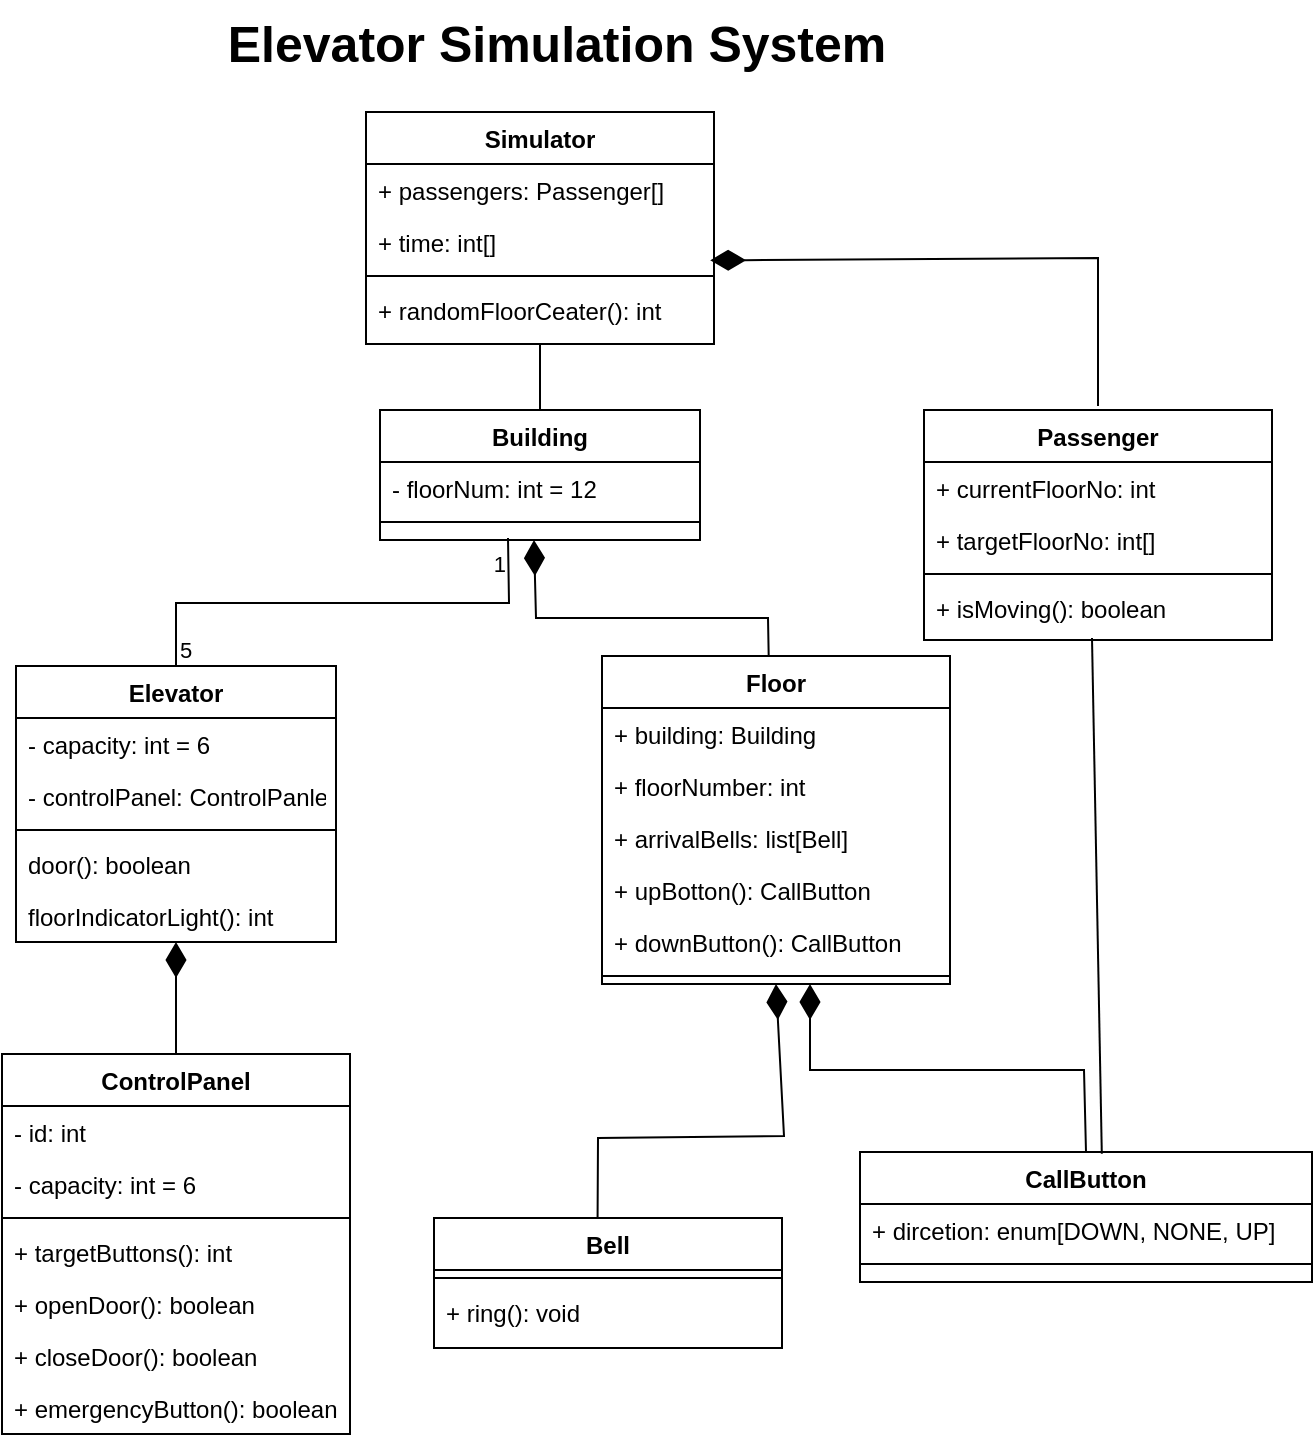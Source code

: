 <mxfile version="21.6.6" type="device">
  <diagram id="C5RBs43oDa-KdzZeNtuy" name="Page-1">
    <mxGraphModel dx="1509" dy="832" grid="0" gridSize="10" guides="1" tooltips="1" connect="1" arrows="1" fold="1" page="1" pageScale="1" pageWidth="1169" pageHeight="827" background="#ffffff" math="0" shadow="0">
      <root>
        <mxCell id="WIyWlLk6GJQsqaUBKTNV-0" />
        <mxCell id="WIyWlLk6GJQsqaUBKTNV-1" parent="WIyWlLk6GJQsqaUBKTNV-0" />
        <mxCell id="zkfFHV4jXpPFQw0GAbJ--0" value="Building" style="swimlane;fontStyle=1;align=center;verticalAlign=top;childLayout=stackLayout;horizontal=1;startSize=26;horizontalStack=0;resizeParent=1;resizeLast=0;collapsible=1;marginBottom=0;rounded=0;shadow=0;strokeWidth=1;" parent="WIyWlLk6GJQsqaUBKTNV-1" vertex="1">
          <mxGeometry x="334" y="256" width="160" height="65" as="geometry">
            <mxRectangle x="230" y="140" width="160" height="26" as="alternateBounds" />
          </mxGeometry>
        </mxCell>
        <mxCell id="zkfFHV4jXpPFQw0GAbJ--1" value="- floorNum: int = 12" style="text;align=left;verticalAlign=top;spacingLeft=4;spacingRight=4;overflow=hidden;rotatable=0;points=[[0,0.5],[1,0.5]];portConstraint=eastwest;" parent="zkfFHV4jXpPFQw0GAbJ--0" vertex="1">
          <mxGeometry y="26" width="160" height="26" as="geometry" />
        </mxCell>
        <mxCell id="zkfFHV4jXpPFQw0GAbJ--4" value="" style="line;html=1;strokeWidth=1;align=left;verticalAlign=middle;spacingTop=-1;spacingLeft=3;spacingRight=3;rotatable=0;labelPosition=right;points=[];portConstraint=eastwest;" parent="zkfFHV4jXpPFQw0GAbJ--0" vertex="1">
          <mxGeometry y="52" width="160" height="8" as="geometry" />
        </mxCell>
        <mxCell id="Em5BjecSM7SIT09PltgR-0" value="&lt;b&gt;&lt;font style=&quot;font-size: 25px;&quot;&gt;Elevator Simulation System&lt;/font&gt;&lt;/b&gt;" style="text;html=1;align=center;verticalAlign=middle;resizable=0;points=[];autosize=1;strokeColor=none;fillColor=none;" vertex="1" parent="WIyWlLk6GJQsqaUBKTNV-1">
          <mxGeometry x="248" y="51" width="347" height="42" as="geometry" />
        </mxCell>
        <mxCell id="Em5BjecSM7SIT09PltgR-1" value="Elevator" style="swimlane;fontStyle=1;align=center;verticalAlign=top;childLayout=stackLayout;horizontal=1;startSize=26;horizontalStack=0;resizeParent=1;resizeLast=0;collapsible=1;marginBottom=0;rounded=0;shadow=0;strokeWidth=1;" vertex="1" parent="WIyWlLk6GJQsqaUBKTNV-1">
          <mxGeometry x="152" y="384" width="160" height="138" as="geometry">
            <mxRectangle x="230" y="140" width="160" height="26" as="alternateBounds" />
          </mxGeometry>
        </mxCell>
        <mxCell id="Em5BjecSM7SIT09PltgR-2" value="- capacity: int = 6" style="text;align=left;verticalAlign=top;spacingLeft=4;spacingRight=4;overflow=hidden;rotatable=0;points=[[0,0.5],[1,0.5]];portConstraint=eastwest;" vertex="1" parent="Em5BjecSM7SIT09PltgR-1">
          <mxGeometry y="26" width="160" height="26" as="geometry" />
        </mxCell>
        <mxCell id="Em5BjecSM7SIT09PltgR-15" value="- controlPanel: ControlPanle" style="text;align=left;verticalAlign=top;spacingLeft=4;spacingRight=4;overflow=hidden;rotatable=0;points=[[0,0.5],[1,0.5]];portConstraint=eastwest;" vertex="1" parent="Em5BjecSM7SIT09PltgR-1">
          <mxGeometry y="52" width="160" height="26" as="geometry" />
        </mxCell>
        <mxCell id="Em5BjecSM7SIT09PltgR-5" value="" style="line;html=1;strokeWidth=1;align=left;verticalAlign=middle;spacingTop=-1;spacingLeft=3;spacingRight=3;rotatable=0;labelPosition=right;points=[];portConstraint=eastwest;" vertex="1" parent="Em5BjecSM7SIT09PltgR-1">
          <mxGeometry y="78" width="160" height="8" as="geometry" />
        </mxCell>
        <mxCell id="Em5BjecSM7SIT09PltgR-3" value="door(): boolean" style="text;align=left;verticalAlign=top;spacingLeft=4;spacingRight=4;overflow=hidden;rotatable=0;points=[[0,0.5],[1,0.5]];portConstraint=eastwest;rounded=0;shadow=0;html=0;" vertex="1" parent="Em5BjecSM7SIT09PltgR-1">
          <mxGeometry y="86" width="160" height="26" as="geometry" />
        </mxCell>
        <mxCell id="Em5BjecSM7SIT09PltgR-14" value="floorIndicatorLight(): int" style="text;align=left;verticalAlign=top;spacingLeft=4;spacingRight=4;overflow=hidden;rotatable=0;points=[[0,0.5],[1,0.5]];portConstraint=eastwest;rounded=0;shadow=0;html=0;" vertex="1" parent="Em5BjecSM7SIT09PltgR-1">
          <mxGeometry y="112" width="160" height="26" as="geometry" />
        </mxCell>
        <mxCell id="Em5BjecSM7SIT09PltgR-6" value="" style="endArrow=none;html=1;edgeStyle=orthogonalEdgeStyle;rounded=0;exitX=0.5;exitY=0;exitDx=0;exitDy=0;" edge="1" parent="WIyWlLk6GJQsqaUBKTNV-1" source="Em5BjecSM7SIT09PltgR-1">
          <mxGeometry relative="1" as="geometry">
            <mxPoint x="295" y="557" as="sourcePoint" />
            <mxPoint x="398" y="320" as="targetPoint" />
          </mxGeometry>
        </mxCell>
        <mxCell id="Em5BjecSM7SIT09PltgR-7" value="5" style="edgeLabel;resizable=0;html=1;align=left;verticalAlign=bottom;" connectable="0" vertex="1" parent="Em5BjecSM7SIT09PltgR-6">
          <mxGeometry x="-1" relative="1" as="geometry" />
        </mxCell>
        <mxCell id="Em5BjecSM7SIT09PltgR-8" value="1" style="edgeLabel;resizable=0;html=1;align=right;verticalAlign=bottom;" connectable="0" vertex="1" parent="Em5BjecSM7SIT09PltgR-6">
          <mxGeometry x="1" relative="1" as="geometry">
            <mxPoint x="-1" y="21" as="offset" />
          </mxGeometry>
        </mxCell>
        <mxCell id="Em5BjecSM7SIT09PltgR-9" value="ControlPanel" style="swimlane;fontStyle=1;align=center;verticalAlign=top;childLayout=stackLayout;horizontal=1;startSize=26;horizontalStack=0;resizeParent=1;resizeLast=0;collapsible=1;marginBottom=0;rounded=0;shadow=0;strokeWidth=1;" vertex="1" parent="WIyWlLk6GJQsqaUBKTNV-1">
          <mxGeometry x="145" y="578" width="174" height="190" as="geometry">
            <mxRectangle x="230" y="140" width="160" height="26" as="alternateBounds" />
          </mxGeometry>
        </mxCell>
        <mxCell id="Em5BjecSM7SIT09PltgR-13" value="- id: int" style="text;align=left;verticalAlign=top;spacingLeft=4;spacingRight=4;overflow=hidden;rotatable=0;points=[[0,0.5],[1,0.5]];portConstraint=eastwest;" vertex="1" parent="Em5BjecSM7SIT09PltgR-9">
          <mxGeometry y="26" width="174" height="26" as="geometry" />
        </mxCell>
        <mxCell id="Em5BjecSM7SIT09PltgR-10" value="- capacity: int = 6" style="text;align=left;verticalAlign=top;spacingLeft=4;spacingRight=4;overflow=hidden;rotatable=0;points=[[0,0.5],[1,0.5]];portConstraint=eastwest;" vertex="1" parent="Em5BjecSM7SIT09PltgR-9">
          <mxGeometry y="52" width="174" height="26" as="geometry" />
        </mxCell>
        <mxCell id="Em5BjecSM7SIT09PltgR-11" value="" style="line;html=1;strokeWidth=1;align=left;verticalAlign=middle;spacingTop=-1;spacingLeft=3;spacingRight=3;rotatable=0;labelPosition=right;points=[];portConstraint=eastwest;" vertex="1" parent="Em5BjecSM7SIT09PltgR-9">
          <mxGeometry y="78" width="174" height="8" as="geometry" />
        </mxCell>
        <mxCell id="Em5BjecSM7SIT09PltgR-12" value="+ targetButtons(): int" style="text;align=left;verticalAlign=top;spacingLeft=4;spacingRight=4;overflow=hidden;rotatable=0;points=[[0,0.5],[1,0.5]];portConstraint=eastwest;rounded=0;shadow=0;html=0;" vertex="1" parent="Em5BjecSM7SIT09PltgR-9">
          <mxGeometry y="86" width="174" height="26" as="geometry" />
        </mxCell>
        <mxCell id="Em5BjecSM7SIT09PltgR-17" value="+ openDoor(): boolean" style="text;align=left;verticalAlign=top;spacingLeft=4;spacingRight=4;overflow=hidden;rotatable=0;points=[[0,0.5],[1,0.5]];portConstraint=eastwest;rounded=0;shadow=0;html=0;" vertex="1" parent="Em5BjecSM7SIT09PltgR-9">
          <mxGeometry y="112" width="174" height="26" as="geometry" />
        </mxCell>
        <mxCell id="Em5BjecSM7SIT09PltgR-18" value="+ closeDoor(): boolean" style="text;align=left;verticalAlign=top;spacingLeft=4;spacingRight=4;overflow=hidden;rotatable=0;points=[[0,0.5],[1,0.5]];portConstraint=eastwest;rounded=0;shadow=0;html=0;" vertex="1" parent="Em5BjecSM7SIT09PltgR-9">
          <mxGeometry y="138" width="174" height="26" as="geometry" />
        </mxCell>
        <mxCell id="Em5BjecSM7SIT09PltgR-16" value="+ emergencyButton(): boolean" style="text;align=left;verticalAlign=top;spacingLeft=4;spacingRight=4;overflow=hidden;rotatable=0;points=[[0,0.5],[1,0.5]];portConstraint=eastwest;rounded=0;shadow=0;html=0;" vertex="1" parent="Em5BjecSM7SIT09PltgR-9">
          <mxGeometry y="164" width="174" height="26" as="geometry" />
        </mxCell>
        <mxCell id="Em5BjecSM7SIT09PltgR-19" value="" style="endArrow=diamondThin;endFill=1;endSize=15;html=1;rounded=0;entryX=0.5;entryY=1;entryDx=0;entryDy=0;exitX=0.5;exitY=0;exitDx=0;exitDy=0;" edge="1" parent="WIyWlLk6GJQsqaUBKTNV-1" source="Em5BjecSM7SIT09PltgR-9" target="Em5BjecSM7SIT09PltgR-1">
          <mxGeometry width="160" relative="1" as="geometry">
            <mxPoint x="232" y="641" as="sourcePoint" />
            <mxPoint x="331" y="689" as="targetPoint" />
          </mxGeometry>
        </mxCell>
        <mxCell id="Em5BjecSM7SIT09PltgR-20" value="Floor" style="swimlane;fontStyle=1;align=center;verticalAlign=top;childLayout=stackLayout;horizontal=1;startSize=26;horizontalStack=0;resizeParent=1;resizeLast=0;collapsible=1;marginBottom=0;rounded=0;shadow=0;strokeWidth=1;" vertex="1" parent="WIyWlLk6GJQsqaUBKTNV-1">
          <mxGeometry x="445" y="379" width="174" height="164" as="geometry">
            <mxRectangle x="230" y="140" width="160" height="26" as="alternateBounds" />
          </mxGeometry>
        </mxCell>
        <mxCell id="Em5BjecSM7SIT09PltgR-56" value="+ building: Building" style="text;align=left;verticalAlign=top;spacingLeft=4;spacingRight=4;overflow=hidden;rotatable=0;points=[[0,0.5],[1,0.5]];portConstraint=eastwest;" vertex="1" parent="Em5BjecSM7SIT09PltgR-20">
          <mxGeometry y="26" width="174" height="26" as="geometry" />
        </mxCell>
        <mxCell id="Em5BjecSM7SIT09PltgR-21" value="+ floorNumber: int" style="text;align=left;verticalAlign=top;spacingLeft=4;spacingRight=4;overflow=hidden;rotatable=0;points=[[0,0.5],[1,0.5]];portConstraint=eastwest;" vertex="1" parent="Em5BjecSM7SIT09PltgR-20">
          <mxGeometry y="52" width="174" height="26" as="geometry" />
        </mxCell>
        <mxCell id="Em5BjecSM7SIT09PltgR-22" value="+ arrivalBells: list[Bell]" style="text;align=left;verticalAlign=top;spacingLeft=4;spacingRight=4;overflow=hidden;rotatable=0;points=[[0,0.5],[1,0.5]];portConstraint=eastwest;" vertex="1" parent="Em5BjecSM7SIT09PltgR-20">
          <mxGeometry y="78" width="174" height="26" as="geometry" />
        </mxCell>
        <mxCell id="Em5BjecSM7SIT09PltgR-25" value="+ upBotton(): CallButton" style="text;align=left;verticalAlign=top;spacingLeft=4;spacingRight=4;overflow=hidden;rotatable=0;points=[[0,0.5],[1,0.5]];portConstraint=eastwest;rounded=0;shadow=0;html=0;" vertex="1" parent="Em5BjecSM7SIT09PltgR-20">
          <mxGeometry y="104" width="174" height="26" as="geometry" />
        </mxCell>
        <mxCell id="Em5BjecSM7SIT09PltgR-27" value="+ downButton(): CallButton" style="text;align=left;verticalAlign=top;spacingLeft=4;spacingRight=4;overflow=hidden;rotatable=0;points=[[0,0.5],[1,0.5]];portConstraint=eastwest;rounded=0;shadow=0;html=0;" vertex="1" parent="Em5BjecSM7SIT09PltgR-20">
          <mxGeometry y="130" width="174" height="26" as="geometry" />
        </mxCell>
        <mxCell id="Em5BjecSM7SIT09PltgR-23" value="" style="line;html=1;strokeWidth=1;align=left;verticalAlign=middle;spacingTop=-1;spacingLeft=3;spacingRight=3;rotatable=0;labelPosition=right;points=[];portConstraint=eastwest;" vertex="1" parent="Em5BjecSM7SIT09PltgR-20">
          <mxGeometry y="156" width="174" height="8" as="geometry" />
        </mxCell>
        <mxCell id="Em5BjecSM7SIT09PltgR-28" value="CallButton" style="swimlane;fontStyle=1;align=center;verticalAlign=top;childLayout=stackLayout;horizontal=1;startSize=26;horizontalStack=0;resizeParent=1;resizeLast=0;collapsible=1;marginBottom=0;rounded=0;shadow=0;strokeWidth=1;" vertex="1" parent="WIyWlLk6GJQsqaUBKTNV-1">
          <mxGeometry x="574" y="627" width="226" height="65" as="geometry">
            <mxRectangle x="230" y="140" width="160" height="26" as="alternateBounds" />
          </mxGeometry>
        </mxCell>
        <mxCell id="Em5BjecSM7SIT09PltgR-29" value="+ dircetion: enum[DOWN, NONE, UP]" style="text;align=left;verticalAlign=top;spacingLeft=4;spacingRight=4;overflow=hidden;rotatable=0;points=[[0,0.5],[1,0.5]];portConstraint=eastwest;" vertex="1" parent="Em5BjecSM7SIT09PltgR-28">
          <mxGeometry y="26" width="226" height="26" as="geometry" />
        </mxCell>
        <mxCell id="Em5BjecSM7SIT09PltgR-31" value="" style="line;html=1;strokeWidth=1;align=left;verticalAlign=middle;spacingTop=-1;spacingLeft=3;spacingRight=3;rotatable=0;labelPosition=right;points=[];portConstraint=eastwest;" vertex="1" parent="Em5BjecSM7SIT09PltgR-28">
          <mxGeometry y="52" width="226" height="8" as="geometry" />
        </mxCell>
        <mxCell id="Em5BjecSM7SIT09PltgR-36" value="" style="endArrow=diamondThin;endFill=1;endSize=15;html=1;rounded=0;entryX=0.5;entryY=1;entryDx=0;entryDy=0;exitX=0.47;exitY=0.032;exitDx=0;exitDy=0;exitPerimeter=0;" edge="1" parent="WIyWlLk6GJQsqaUBKTNV-1" source="Em5BjecSM7SIT09PltgR-38" target="Em5BjecSM7SIT09PltgR-20">
          <mxGeometry width="160" relative="1" as="geometry">
            <mxPoint x="443" y="657" as="sourcePoint" />
            <mxPoint x="242" y="599" as="targetPoint" />
            <Array as="points">
              <mxPoint x="443" y="620" />
              <mxPoint x="536" y="619" />
            </Array>
          </mxGeometry>
        </mxCell>
        <mxCell id="Em5BjecSM7SIT09PltgR-38" value="Bell" style="swimlane;fontStyle=1;align=center;verticalAlign=top;childLayout=stackLayout;horizontal=1;startSize=26;horizontalStack=0;resizeParent=1;resizeLast=0;collapsible=1;marginBottom=0;rounded=0;shadow=0;strokeWidth=1;" vertex="1" parent="WIyWlLk6GJQsqaUBKTNV-1">
          <mxGeometry x="361" y="660" width="174" height="65" as="geometry">
            <mxRectangle x="230" y="140" width="160" height="26" as="alternateBounds" />
          </mxGeometry>
        </mxCell>
        <mxCell id="Em5BjecSM7SIT09PltgR-40" value="" style="line;html=1;strokeWidth=1;align=left;verticalAlign=middle;spacingTop=-1;spacingLeft=3;spacingRight=3;rotatable=0;labelPosition=right;points=[];portConstraint=eastwest;" vertex="1" parent="Em5BjecSM7SIT09PltgR-38">
          <mxGeometry y="26" width="174" height="8" as="geometry" />
        </mxCell>
        <mxCell id="Em5BjecSM7SIT09PltgR-39" value="+ ring(): void" style="text;align=left;verticalAlign=top;spacingLeft=4;spacingRight=4;overflow=hidden;rotatable=0;points=[[0,0.5],[1,0.5]];portConstraint=eastwest;" vertex="1" parent="Em5BjecSM7SIT09PltgR-38">
          <mxGeometry y="34" width="174" height="26" as="geometry" />
        </mxCell>
        <mxCell id="Em5BjecSM7SIT09PltgR-41" value="" style="endArrow=diamondThin;endFill=1;endSize=15;html=1;rounded=0;exitX=0.5;exitY=0;exitDx=0;exitDy=0;" edge="1" parent="WIyWlLk6GJQsqaUBKTNV-1" source="Em5BjecSM7SIT09PltgR-28">
          <mxGeometry width="160" relative="1" as="geometry">
            <mxPoint x="650" y="604" as="sourcePoint" />
            <mxPoint x="549" y="543" as="targetPoint" />
            <Array as="points">
              <mxPoint x="686" y="586" />
              <mxPoint x="549" y="586" />
            </Array>
          </mxGeometry>
        </mxCell>
        <mxCell id="Em5BjecSM7SIT09PltgR-44" value="" style="endArrow=diamondThin;endFill=1;endSize=15;html=1;rounded=0;exitX=0.479;exitY=0;exitDx=0;exitDy=0;exitPerimeter=0;" edge="1" parent="WIyWlLk6GJQsqaUBKTNV-1" source="Em5BjecSM7SIT09PltgR-20">
          <mxGeometry width="160" relative="1" as="geometry">
            <mxPoint x="526" y="376" as="sourcePoint" />
            <mxPoint x="411" y="321" as="targetPoint" />
            <Array as="points">
              <mxPoint x="528" y="360" />
              <mxPoint x="412" y="360" />
            </Array>
          </mxGeometry>
        </mxCell>
        <mxCell id="Em5BjecSM7SIT09PltgR-45" value="Passenger" style="swimlane;fontStyle=1;align=center;verticalAlign=top;childLayout=stackLayout;horizontal=1;startSize=26;horizontalStack=0;resizeParent=1;resizeLast=0;collapsible=1;marginBottom=0;rounded=0;shadow=0;strokeWidth=1;" vertex="1" parent="WIyWlLk6GJQsqaUBKTNV-1">
          <mxGeometry x="606" y="256" width="174" height="115" as="geometry">
            <mxRectangle x="230" y="140" width="160" height="26" as="alternateBounds" />
          </mxGeometry>
        </mxCell>
        <mxCell id="Em5BjecSM7SIT09PltgR-46" value="+ currentFloorNo: int" style="text;align=left;verticalAlign=top;spacingLeft=4;spacingRight=4;overflow=hidden;rotatable=0;points=[[0,0.5],[1,0.5]];portConstraint=eastwest;" vertex="1" parent="Em5BjecSM7SIT09PltgR-45">
          <mxGeometry y="26" width="174" height="26" as="geometry" />
        </mxCell>
        <mxCell id="Em5BjecSM7SIT09PltgR-47" value="+ targetFloorNo: int[]" style="text;align=left;verticalAlign=top;spacingLeft=4;spacingRight=4;overflow=hidden;rotatable=0;points=[[0,0.5],[1,0.5]];portConstraint=eastwest;" vertex="1" parent="Em5BjecSM7SIT09PltgR-45">
          <mxGeometry y="52" width="174" height="26" as="geometry" />
        </mxCell>
        <mxCell id="Em5BjecSM7SIT09PltgR-50" value="" style="line;html=1;strokeWidth=1;align=left;verticalAlign=middle;spacingTop=-1;spacingLeft=3;spacingRight=3;rotatable=0;labelPosition=right;points=[];portConstraint=eastwest;" vertex="1" parent="Em5BjecSM7SIT09PltgR-45">
          <mxGeometry y="78" width="174" height="8" as="geometry" />
        </mxCell>
        <mxCell id="Em5BjecSM7SIT09PltgR-48" value="+ isMoving(): boolean" style="text;align=left;verticalAlign=top;spacingLeft=4;spacingRight=4;overflow=hidden;rotatable=0;points=[[0,0.5],[1,0.5]];portConstraint=eastwest;rounded=0;shadow=0;html=0;" vertex="1" parent="Em5BjecSM7SIT09PltgR-45">
          <mxGeometry y="86" width="174" height="26" as="geometry" />
        </mxCell>
        <mxCell id="Em5BjecSM7SIT09PltgR-51" value="Simulator" style="swimlane;fontStyle=1;align=center;verticalAlign=top;childLayout=stackLayout;horizontal=1;startSize=26;horizontalStack=0;resizeParent=1;resizeLast=0;collapsible=1;marginBottom=0;rounded=0;shadow=0;strokeWidth=1;" vertex="1" parent="WIyWlLk6GJQsqaUBKTNV-1">
          <mxGeometry x="327" y="107" width="174" height="116" as="geometry">
            <mxRectangle x="230" y="140" width="160" height="26" as="alternateBounds" />
          </mxGeometry>
        </mxCell>
        <mxCell id="Em5BjecSM7SIT09PltgR-52" value="+ passengers: Passenger[]" style="text;align=left;verticalAlign=top;spacingLeft=4;spacingRight=4;overflow=hidden;rotatable=0;points=[[0,0.5],[1,0.5]];portConstraint=eastwest;" vertex="1" parent="Em5BjecSM7SIT09PltgR-51">
          <mxGeometry y="26" width="174" height="26" as="geometry" />
        </mxCell>
        <mxCell id="Em5BjecSM7SIT09PltgR-53" value="+ time: int[]" style="text;align=left;verticalAlign=top;spacingLeft=4;spacingRight=4;overflow=hidden;rotatable=0;points=[[0,0.5],[1,0.5]];portConstraint=eastwest;" vertex="1" parent="Em5BjecSM7SIT09PltgR-51">
          <mxGeometry y="52" width="174" height="26" as="geometry" />
        </mxCell>
        <mxCell id="Em5BjecSM7SIT09PltgR-54" value="" style="line;html=1;strokeWidth=1;align=left;verticalAlign=middle;spacingTop=-1;spacingLeft=3;spacingRight=3;rotatable=0;labelPosition=right;points=[];portConstraint=eastwest;" vertex="1" parent="Em5BjecSM7SIT09PltgR-51">
          <mxGeometry y="78" width="174" height="8" as="geometry" />
        </mxCell>
        <mxCell id="Em5BjecSM7SIT09PltgR-55" value="+ randomFloorCeater(): int" style="text;align=left;verticalAlign=top;spacingLeft=4;spacingRight=4;overflow=hidden;rotatable=0;points=[[0,0.5],[1,0.5]];portConstraint=eastwest;rounded=0;shadow=0;html=0;" vertex="1" parent="Em5BjecSM7SIT09PltgR-51">
          <mxGeometry y="86" width="174" height="26" as="geometry" />
        </mxCell>
        <mxCell id="Em5BjecSM7SIT09PltgR-57" value="" style="endArrow=none;endFill=0;endSize=24;html=1;rounded=0;entryX=0.5;entryY=0;entryDx=0;entryDy=0;exitX=0.5;exitY=1;exitDx=0;exitDy=0;" edge="1" parent="WIyWlLk6GJQsqaUBKTNV-1" source="Em5BjecSM7SIT09PltgR-51" target="zkfFHV4jXpPFQw0GAbJ--0">
          <mxGeometry width="160" relative="1" as="geometry">
            <mxPoint x="407" y="245" as="sourcePoint" />
            <mxPoint x="639" y="300" as="targetPoint" />
          </mxGeometry>
        </mxCell>
        <mxCell id="Em5BjecSM7SIT09PltgR-61" value="" style="endArrow=diamondThin;endFill=1;endSize=15;html=1;rounded=0;entryX=0.989;entryY=0.853;entryDx=0;entryDy=0;entryPerimeter=0;" edge="1" parent="WIyWlLk6GJQsqaUBKTNV-1" target="Em5BjecSM7SIT09PltgR-53">
          <mxGeometry width="160" relative="1" as="geometry">
            <mxPoint x="693" y="254" as="sourcePoint" />
            <mxPoint x="508" y="180" as="targetPoint" />
            <Array as="points">
              <mxPoint x="693" y="180" />
            </Array>
          </mxGeometry>
        </mxCell>
        <mxCell id="Em5BjecSM7SIT09PltgR-62" value="" style="endArrow=none;endFill=0;endSize=24;html=1;rounded=0;entryX=0.535;entryY=0.013;entryDx=0;entryDy=0;entryPerimeter=0;" edge="1" parent="WIyWlLk6GJQsqaUBKTNV-1" target="Em5BjecSM7SIT09PltgR-28">
          <mxGeometry width="160" relative="1" as="geometry">
            <mxPoint x="690" y="370" as="sourcePoint" />
            <mxPoint x="693" y="625" as="targetPoint" />
          </mxGeometry>
        </mxCell>
      </root>
    </mxGraphModel>
  </diagram>
</mxfile>
